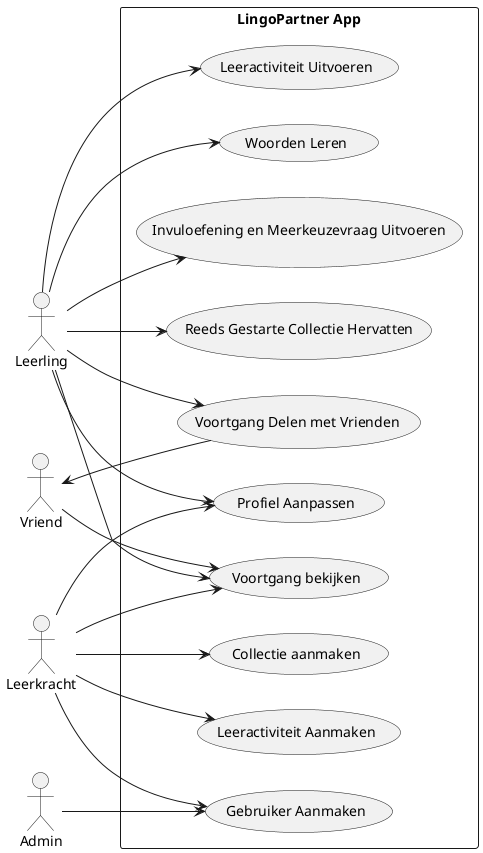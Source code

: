 @startuml
left to right direction
actor Admin
actor Leerling
actor Vriend
actor Leerkracht

rectangle "LingoPartner App" {
  usecase "Gebruiker Aanmaken" as UC1
  usecase "Profiel Aanpassen" as UC2
  usecase "Collectie aanmaken" as UC3
  usecase "Leeractiviteit Aanmaken" as UC4
  usecase "Voortgang bekijken" as UC5
  usecase "Leeractiviteit Uitvoeren" as UC6
  usecase "Woorden Leren" as UC7
  usecase "Invuloefening en Meerkeuzevraag Uitvoeren" as UC8
  usecase "Reeds Gestarte Collectie Hervatten" as UC9
  usecase "Voortgang Delen met Vrienden" as UC10

  Admin --> UC1
  Leerling --> UC2
  Leerling --> UC5
  Leerling --> UC6
  Leerling --> UC7
  Leerling --> UC8
  Leerling --> UC9
  Leerling --> UC10
  Leerkracht --> UC1
  Leerkracht --> UC2
  Leerkracht --> UC3
  Leerkracht --> UC4
  Leerkracht --> UC5
  Vriend --> UC5
  Vriend <-- UC10
}
@enduml